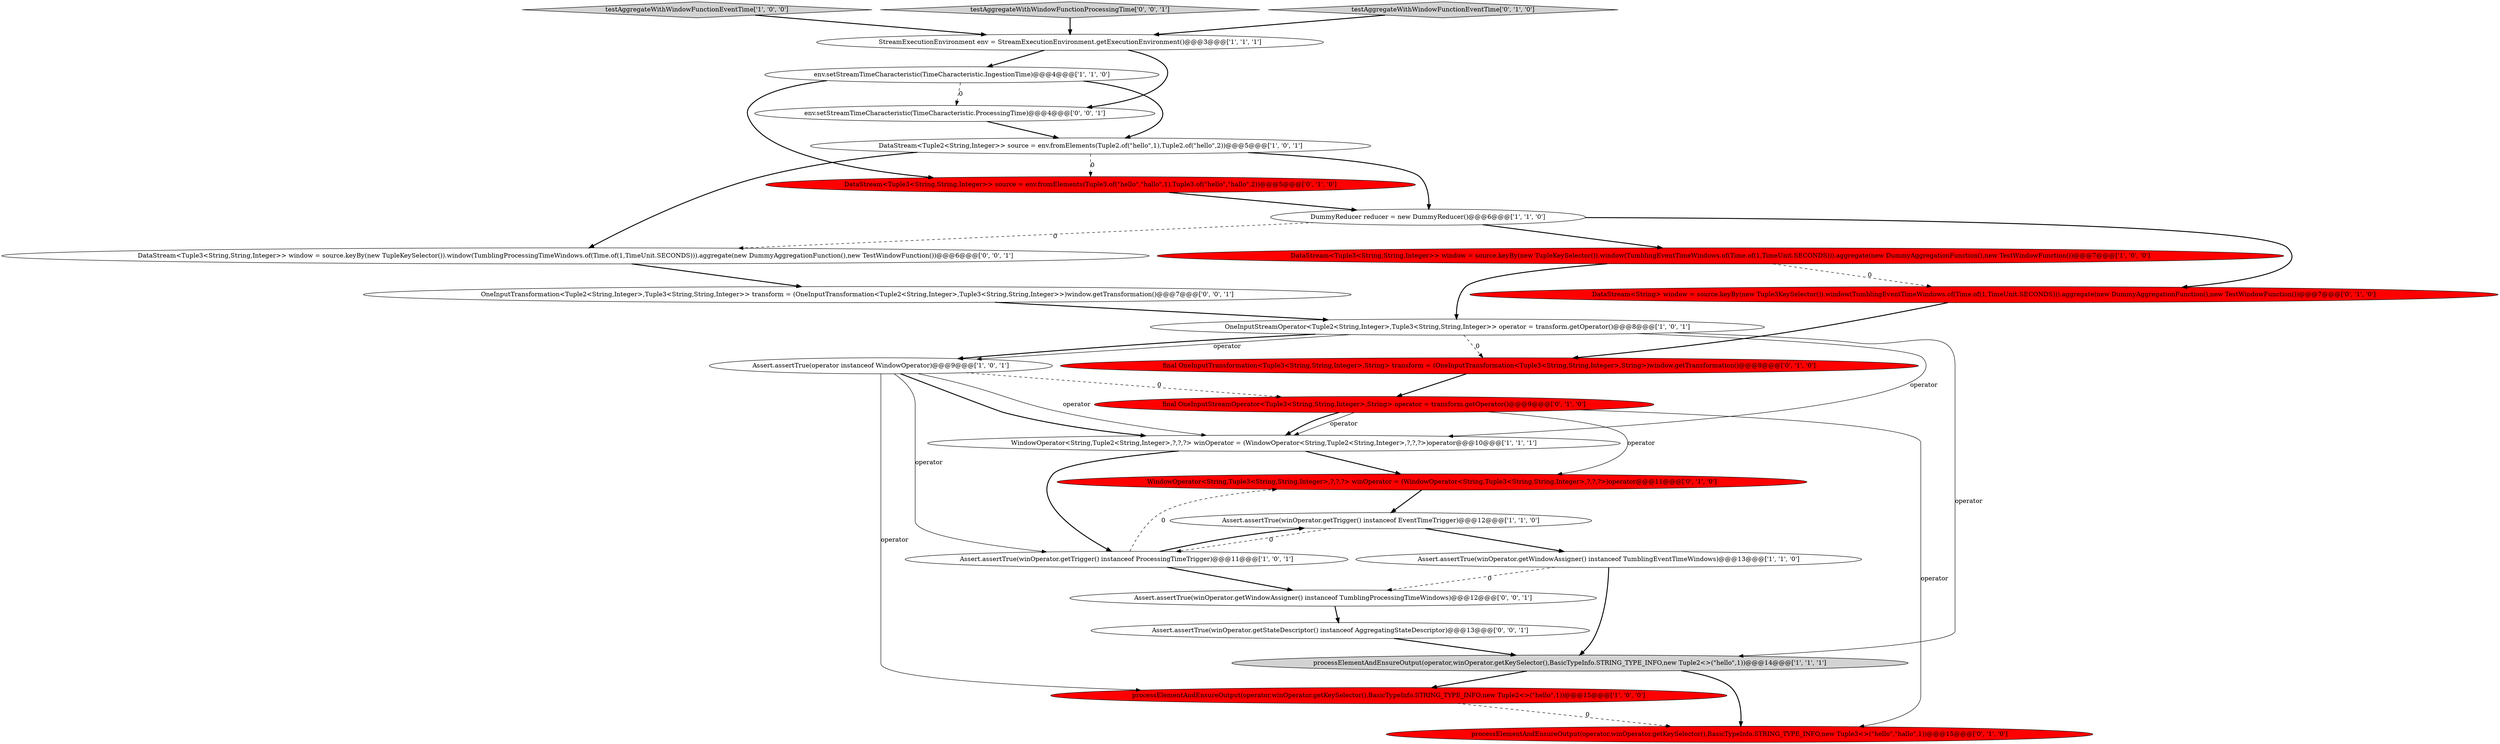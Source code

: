 digraph {
20 [style = filled, label = "processElementAndEnsureOutput(operator,winOperator.getKeySelector(),BasicTypeInfo.STRING_TYPE_INFO,new Tuple3<>(\"hello\",\"hallo\",1))@@@15@@@['0', '1', '0']", fillcolor = red, shape = ellipse image = "AAA1AAABBB2BBB"];
16 [style = filled, label = "DataStream<Tuple3<String,String,Integer>> source = env.fromElements(Tuple3.of(\"hello\",\"hallo\",1),Tuple3.of(\"hello\",\"hallo\",2))@@@5@@@['0', '1', '0']", fillcolor = red, shape = ellipse image = "AAA1AAABBB2BBB"];
4 [style = filled, label = "processElementAndEnsureOutput(operator,winOperator.getKeySelector(),BasicTypeInfo.STRING_TYPE_INFO,new Tuple2<>(\"hello\",1))@@@15@@@['1', '0', '0']", fillcolor = red, shape = ellipse image = "AAA1AAABBB1BBB"];
25 [style = filled, label = "env.setStreamTimeCharacteristic(TimeCharacteristic.ProcessingTime)@@@4@@@['0', '0', '1']", fillcolor = white, shape = ellipse image = "AAA0AAABBB3BBB"];
21 [style = filled, label = "DataStream<Tuple3<String,String,Integer>> window = source.keyBy(new TupleKeySelector()).window(TumblingProcessingTimeWindows.of(Time.of(1,TimeUnit.SECONDS))).aggregate(new DummyAggregationFunction(),new TestWindowFunction())@@@6@@@['0', '0', '1']", fillcolor = white, shape = ellipse image = "AAA0AAABBB3BBB"];
24 [style = filled, label = "Assert.assertTrue(winOperator.getStateDescriptor() instanceof AggregatingStateDescriptor)@@@13@@@['0', '0', '1']", fillcolor = white, shape = ellipse image = "AAA0AAABBB3BBB"];
14 [style = filled, label = "final OneInputTransformation<Tuple3<String,String,Integer>,String> transform = (OneInputTransformation<Tuple3<String,String,Integer>,String>)window.getTransformation()@@@8@@@['0', '1', '0']", fillcolor = red, shape = ellipse image = "AAA1AAABBB2BBB"];
3 [style = filled, label = "OneInputStreamOperator<Tuple2<String,Integer>,Tuple3<String,String,Integer>> operator = transform.getOperator()@@@8@@@['1', '0', '1']", fillcolor = white, shape = ellipse image = "AAA0AAABBB1BBB"];
1 [style = filled, label = "env.setStreamTimeCharacteristic(TimeCharacteristic.IngestionTime)@@@4@@@['1', '1', '0']", fillcolor = white, shape = ellipse image = "AAA0AAABBB1BBB"];
2 [style = filled, label = "DataStream<Tuple3<String,String,Integer>> window = source.keyBy(new TupleKeySelector()).window(TumblingEventTimeWindows.of(Time.of(1,TimeUnit.SECONDS))).aggregate(new DummyAggregationFunction(),new TestWindowFunction())@@@7@@@['1', '0', '0']", fillcolor = red, shape = ellipse image = "AAA1AAABBB1BBB"];
6 [style = filled, label = "DummyReducer reducer = new DummyReducer()@@@6@@@['1', '1', '0']", fillcolor = white, shape = ellipse image = "AAA0AAABBB1BBB"];
0 [style = filled, label = "testAggregateWithWindowFunctionEventTime['1', '0', '0']", fillcolor = lightgray, shape = diamond image = "AAA0AAABBB1BBB"];
7 [style = filled, label = "DataStream<Tuple2<String,Integer>> source = env.fromElements(Tuple2.of(\"hello\",1),Tuple2.of(\"hello\",2))@@@5@@@['1', '0', '1']", fillcolor = white, shape = ellipse image = "AAA0AAABBB1BBB"];
10 [style = filled, label = "Assert.assertTrue(operator instanceof WindowOperator)@@@9@@@['1', '0', '1']", fillcolor = white, shape = ellipse image = "AAA0AAABBB1BBB"];
9 [style = filled, label = "Assert.assertTrue(winOperator.getTrigger() instanceof EventTimeTrigger)@@@12@@@['1', '1', '0']", fillcolor = white, shape = ellipse image = "AAA0AAABBB1BBB"];
13 [style = filled, label = "StreamExecutionEnvironment env = StreamExecutionEnvironment.getExecutionEnvironment()@@@3@@@['1', '1', '1']", fillcolor = white, shape = ellipse image = "AAA0AAABBB1BBB"];
17 [style = filled, label = "final OneInputStreamOperator<Tuple3<String,String,Integer>,String> operator = transform.getOperator()@@@9@@@['0', '1', '0']", fillcolor = red, shape = ellipse image = "AAA1AAABBB2BBB"];
23 [style = filled, label = "testAggregateWithWindowFunctionProcessingTime['0', '0', '1']", fillcolor = lightgray, shape = diamond image = "AAA0AAABBB3BBB"];
15 [style = filled, label = "testAggregateWithWindowFunctionEventTime['0', '1', '0']", fillcolor = lightgray, shape = diamond image = "AAA0AAABBB2BBB"];
19 [style = filled, label = "WindowOperator<String,Tuple3<String,String,Integer>,?,?,?> winOperator = (WindowOperator<String,Tuple3<String,String,Integer>,?,?,?>)operator@@@11@@@['0', '1', '0']", fillcolor = red, shape = ellipse image = "AAA1AAABBB2BBB"];
11 [style = filled, label = "Assert.assertTrue(winOperator.getWindowAssigner() instanceof TumblingEventTimeWindows)@@@13@@@['1', '1', '0']", fillcolor = white, shape = ellipse image = "AAA0AAABBB1BBB"];
5 [style = filled, label = "WindowOperator<String,Tuple2<String,Integer>,?,?,?> winOperator = (WindowOperator<String,Tuple2<String,Integer>,?,?,?>)operator@@@10@@@['1', '1', '1']", fillcolor = white, shape = ellipse image = "AAA0AAABBB1BBB"];
22 [style = filled, label = "Assert.assertTrue(winOperator.getWindowAssigner() instanceof TumblingProcessingTimeWindows)@@@12@@@['0', '0', '1']", fillcolor = white, shape = ellipse image = "AAA0AAABBB3BBB"];
26 [style = filled, label = "OneInputTransformation<Tuple2<String,Integer>,Tuple3<String,String,Integer>> transform = (OneInputTransformation<Tuple2<String,Integer>,Tuple3<String,String,Integer>>)window.getTransformation()@@@7@@@['0', '0', '1']", fillcolor = white, shape = ellipse image = "AAA0AAABBB3BBB"];
8 [style = filled, label = "Assert.assertTrue(winOperator.getTrigger() instanceof ProcessingTimeTrigger)@@@11@@@['1', '0', '1']", fillcolor = white, shape = ellipse image = "AAA0AAABBB1BBB"];
18 [style = filled, label = "DataStream<String> window = source.keyBy(new Tuple3KeySelector()).window(TumblingEventTimeWindows.of(Time.of(1,TimeUnit.SECONDS))).aggregate(new DummyAggregationFunction(),new TestWindowFunction())@@@7@@@['0', '1', '0']", fillcolor = red, shape = ellipse image = "AAA1AAABBB2BBB"];
12 [style = filled, label = "processElementAndEnsureOutput(operator,winOperator.getKeySelector(),BasicTypeInfo.STRING_TYPE_INFO,new Tuple2<>(\"hello\",1))@@@14@@@['1', '1', '1']", fillcolor = lightgray, shape = ellipse image = "AAA0AAABBB1BBB"];
13->25 [style = bold, label=""];
8->19 [style = dashed, label="0"];
5->8 [style = bold, label=""];
6->21 [style = dashed, label="0"];
17->5 [style = bold, label=""];
24->12 [style = bold, label=""];
15->13 [style = bold, label=""];
10->5 [style = solid, label="operator"];
9->11 [style = bold, label=""];
0->13 [style = bold, label=""];
7->16 [style = dashed, label="0"];
6->18 [style = bold, label=""];
26->3 [style = bold, label=""];
16->6 [style = bold, label=""];
2->3 [style = bold, label=""];
11->22 [style = dashed, label="0"];
12->20 [style = bold, label=""];
14->17 [style = bold, label=""];
11->12 [style = bold, label=""];
25->7 [style = bold, label=""];
9->8 [style = dashed, label="0"];
1->7 [style = bold, label=""];
13->1 [style = bold, label=""];
8->22 [style = bold, label=""];
10->4 [style = solid, label="operator"];
6->2 [style = bold, label=""];
5->19 [style = bold, label=""];
3->10 [style = bold, label=""];
21->26 [style = bold, label=""];
3->5 [style = solid, label="operator"];
3->12 [style = solid, label="operator"];
10->5 [style = bold, label=""];
12->4 [style = bold, label=""];
19->9 [style = bold, label=""];
23->13 [style = bold, label=""];
1->16 [style = bold, label=""];
4->20 [style = dashed, label="0"];
7->6 [style = bold, label=""];
8->9 [style = bold, label=""];
17->19 [style = solid, label="operator"];
2->18 [style = dashed, label="0"];
10->17 [style = dashed, label="0"];
7->21 [style = bold, label=""];
22->24 [style = bold, label=""];
3->14 [style = dashed, label="0"];
1->25 [style = dashed, label="0"];
10->8 [style = solid, label="operator"];
3->10 [style = solid, label="operator"];
18->14 [style = bold, label=""];
17->20 [style = solid, label="operator"];
17->5 [style = solid, label="operator"];
}
